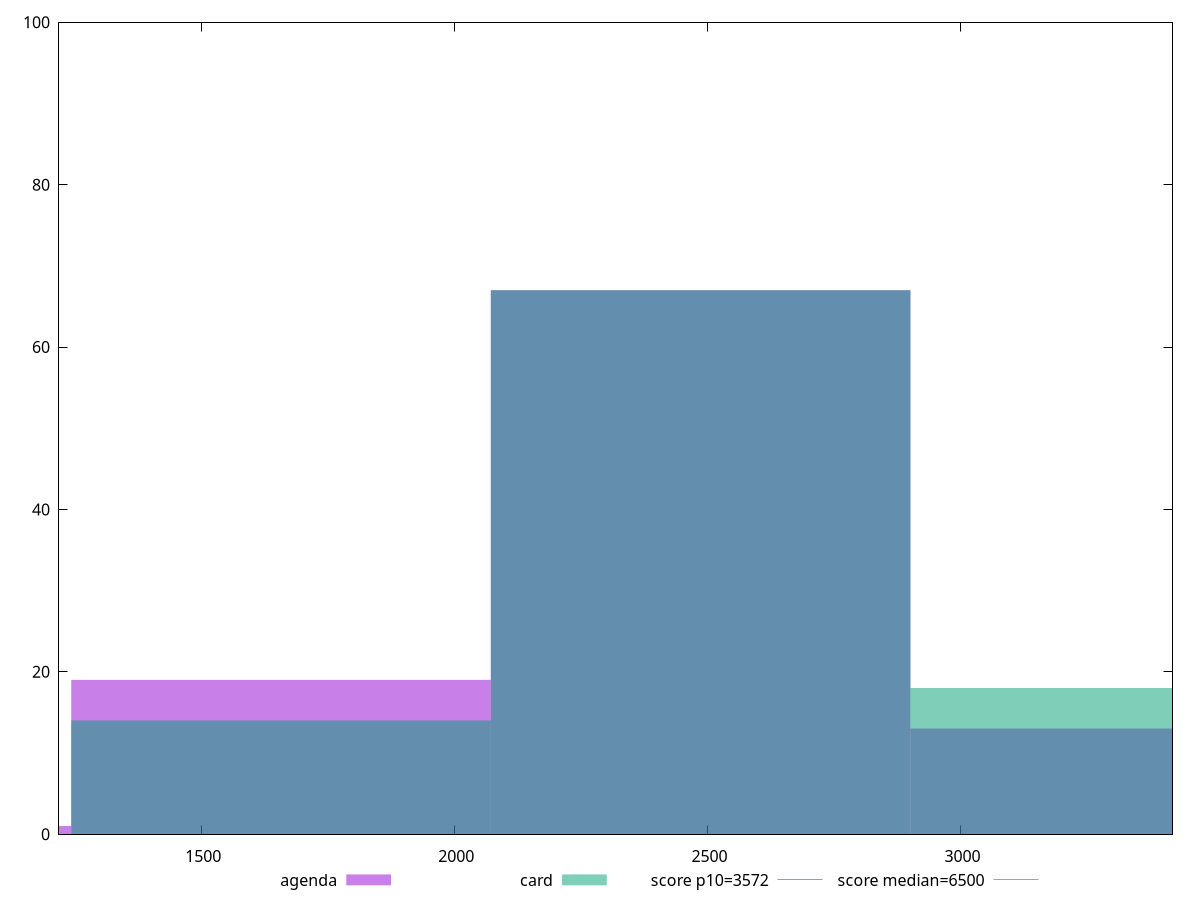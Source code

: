 reset

$agenda <<EOF
3315.506168152547 13
2486.6296261144103 67
828.8765420381368 1
1657.7530840762736 19
EOF

$card <<EOF
2486.6296261144103 67
3315.506168152547 18
1657.7530840762736 14
EOF

set key outside below
set boxwidth 828.8765420381368
set xrange [1219.176:3418.7769999999996]
set yrange [0:100]
set trange [0:100]
set style fill transparent solid 0.5 noborder

set parametric
set terminal svg size 640, 500 enhanced background rgb 'white'
set output "report/report_00029_2021-02-24T13-36-40.390Z/first-cpu-idle/comparison/histogram/1_vs_2.svg"

plot $agenda title "agenda" with boxes, \
     $card title "card" with boxes, \
     3572,t title "score p10=3572", \
     6500,t title "score median=6500"

reset
